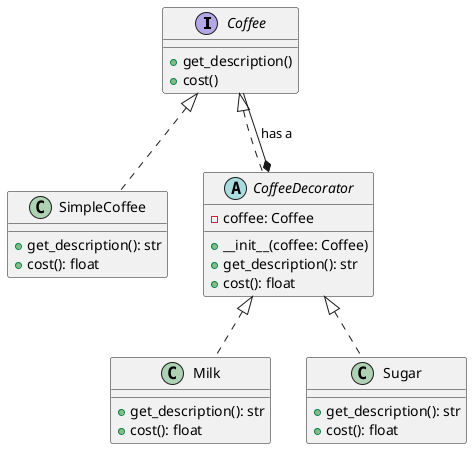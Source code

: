 @startuml
interface Coffee {
    + get_description()
    + cost()
}

class SimpleCoffee {
    + get_description(): str
    + cost(): float
}

abstract class CoffeeDecorator {
    - coffee: Coffee
    + __init__(coffee: Coffee)
    + get_description(): str
    + cost(): float
}

class Milk {
    + get_description(): str
    + cost(): float
}

class Sugar {
    + get_description(): str
    + cost(): float
}

Coffee <|.. SimpleCoffee
Coffee <|.. CoffeeDecorator
CoffeeDecorator <|.. Milk
CoffeeDecorator <|.. Sugar
CoffeeDecorator *-- Coffee : has a
@enduml